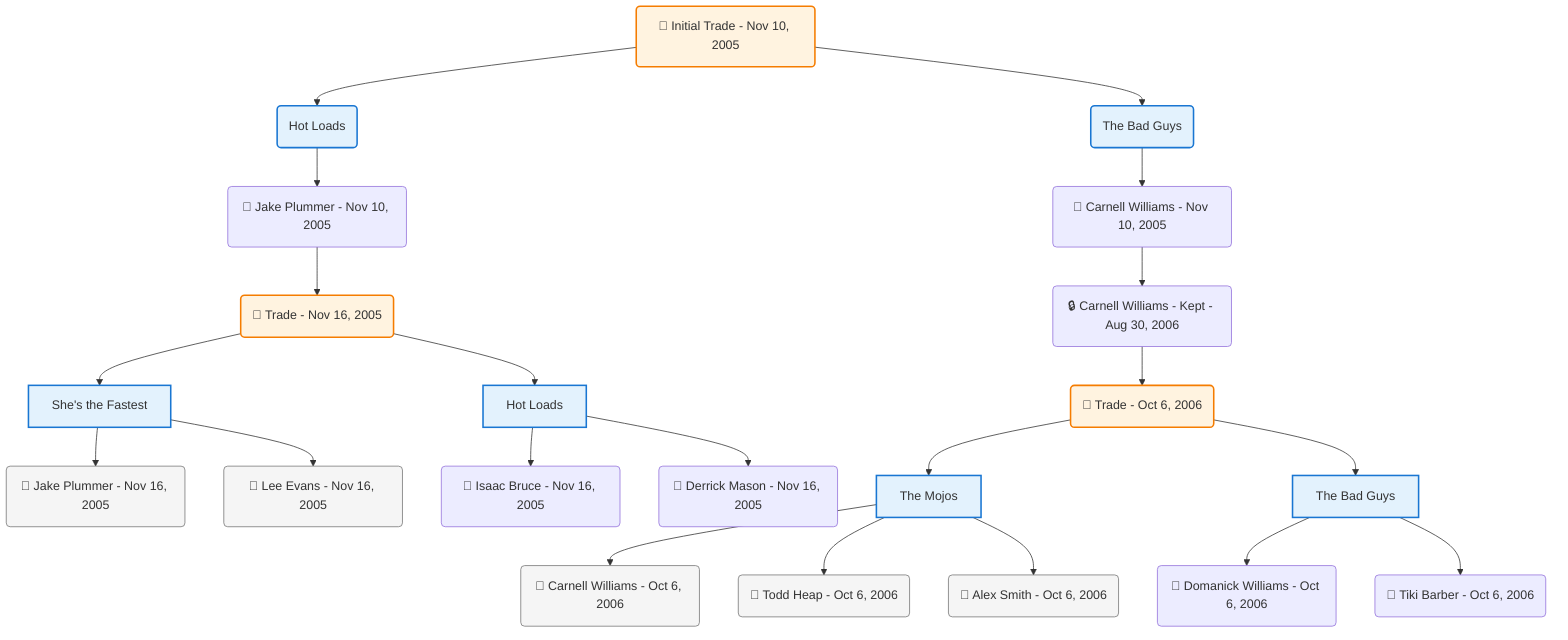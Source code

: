 flowchart TD

    TRADE_MAIN("🔄 Initial Trade - Nov 10, 2005")
    TEAM_1("Hot Loads")
    TEAM_2("The Bad Guys")
    NODE_4c2932d7-1e1a-4421-9aad-61642ade541c("🔄 Jake Plummer - Nov 10, 2005")
    TRADE_481a314d-2bf1-4e89-b525-27336309fb27_3("🔄 Trade - Nov 16, 2005")
    TEAM_4449259f-64af-44fd-9235-1facc0926234_4["She's the Fastest"]
    NODE_dd9740e3-ccfd-4b02-bbff-1935a00722bb("🔄 Jake Plummer - Nov 16, 2005")
    NODE_920ec44a-401f-4b74-b240-5a0ec0fbc8bb("🔄 Lee Evans - Nov 16, 2005")
    TEAM_8e9f18ff-62c3-40e8-bb10-32f74cf4ee33_5["Hot Loads"]
    NODE_91e1931d-f9b7-453e-aa07-7162e3caa4c2("🔄 Isaac Bruce - Nov 16, 2005")
    NODE_b6e4e873-9023-4563-8c44-ce1008afc077("🔄 Derrick Mason - Nov 16, 2005")
    NODE_8cacbb06-010a-4956-b5a0-ac4db901d506("🔄 Carnell Williams - Nov 10, 2005")
    NODE_d39189fb-0cee-4b30-b271-e3ee16a00da7("🔒 Carnell Williams - Kept - Aug 30, 2006")
    TRADE_0dbfafdb-2985-4837-abb6-429b8ad3f91c_6("🔄 Trade - Oct 6, 2006")
    TEAM_bbe2d0ad-54cf-4c22-be82-b2a5f262a157_7["The Mojos"]
    NODE_2fb38eab-3f9b-4adf-9ca6-ad8d6f4a428f("🔄 Carnell Williams - Oct 6, 2006")
    NODE_33f474a2-05ff-42fa-9c12-a8e4886a1beb("🔄 Todd Heap - Oct 6, 2006")
    NODE_684c2bfd-9996-4e0c-b7c8-fb86669287aa("🔄 Alex Smith - Oct 6, 2006")
    TEAM_b2220d1a-ff75-4622-9757-09978901110f_8["The Bad Guys"]
    NODE_1ca513a3-4529-474d-bb11-75329be4fb57("🔄 Domanick Williams - Oct 6, 2006")
    NODE_16596f91-3ff7-4052-9a5d-c2706e97e8d2("🔄 Tiki Barber - Oct 6, 2006")

    TRADE_MAIN --> TEAM_1
    TRADE_MAIN --> TEAM_2
    TEAM_1 --> NODE_4c2932d7-1e1a-4421-9aad-61642ade541c
    NODE_4c2932d7-1e1a-4421-9aad-61642ade541c --> TRADE_481a314d-2bf1-4e89-b525-27336309fb27_3
    TRADE_481a314d-2bf1-4e89-b525-27336309fb27_3 --> TEAM_4449259f-64af-44fd-9235-1facc0926234_4
    TEAM_4449259f-64af-44fd-9235-1facc0926234_4 --> NODE_dd9740e3-ccfd-4b02-bbff-1935a00722bb
    TEAM_4449259f-64af-44fd-9235-1facc0926234_4 --> NODE_920ec44a-401f-4b74-b240-5a0ec0fbc8bb
    TRADE_481a314d-2bf1-4e89-b525-27336309fb27_3 --> TEAM_8e9f18ff-62c3-40e8-bb10-32f74cf4ee33_5
    TEAM_8e9f18ff-62c3-40e8-bb10-32f74cf4ee33_5 --> NODE_91e1931d-f9b7-453e-aa07-7162e3caa4c2
    TEAM_8e9f18ff-62c3-40e8-bb10-32f74cf4ee33_5 --> NODE_b6e4e873-9023-4563-8c44-ce1008afc077
    TEAM_2 --> NODE_8cacbb06-010a-4956-b5a0-ac4db901d506
    NODE_8cacbb06-010a-4956-b5a0-ac4db901d506 --> NODE_d39189fb-0cee-4b30-b271-e3ee16a00da7
    NODE_d39189fb-0cee-4b30-b271-e3ee16a00da7 --> TRADE_0dbfafdb-2985-4837-abb6-429b8ad3f91c_6
    TRADE_0dbfafdb-2985-4837-abb6-429b8ad3f91c_6 --> TEAM_bbe2d0ad-54cf-4c22-be82-b2a5f262a157_7
    TEAM_bbe2d0ad-54cf-4c22-be82-b2a5f262a157_7 --> NODE_2fb38eab-3f9b-4adf-9ca6-ad8d6f4a428f
    TEAM_bbe2d0ad-54cf-4c22-be82-b2a5f262a157_7 --> NODE_33f474a2-05ff-42fa-9c12-a8e4886a1beb
    TEAM_bbe2d0ad-54cf-4c22-be82-b2a5f262a157_7 --> NODE_684c2bfd-9996-4e0c-b7c8-fb86669287aa
    TRADE_0dbfafdb-2985-4837-abb6-429b8ad3f91c_6 --> TEAM_b2220d1a-ff75-4622-9757-09978901110f_8
    TEAM_b2220d1a-ff75-4622-9757-09978901110f_8 --> NODE_1ca513a3-4529-474d-bb11-75329be4fb57
    TEAM_b2220d1a-ff75-4622-9757-09978901110f_8 --> NODE_16596f91-3ff7-4052-9a5d-c2706e97e8d2

    %% Node styling
    classDef teamNode fill:#e3f2fd,stroke:#1976d2,stroke-width:2px
    classDef tradeNode fill:#fff3e0,stroke:#f57c00,stroke-width:2px
    classDef playerNode fill:#f3e5f5,stroke:#7b1fa2,stroke-width:1px
    classDef nonRootPlayerNode fill:#f5f5f5,stroke:#757575,stroke-width:1px
    classDef endNode fill:#ffebee,stroke:#c62828,stroke-width:2px
    classDef waiverNode fill:#e8f5e8,stroke:#388e3c,stroke-width:2px
    classDef championshipNode fill:#fff9c4,stroke:#f57f17,stroke-width:3px

    class TEAM_1,TEAM_2,TEAM_4449259f-64af-44fd-9235-1facc0926234_4,TEAM_8e9f18ff-62c3-40e8-bb10-32f74cf4ee33_5,TEAM_bbe2d0ad-54cf-4c22-be82-b2a5f262a157_7,TEAM_b2220d1a-ff75-4622-9757-09978901110f_8 teamNode
    class NODE_dd9740e3-ccfd-4b02-bbff-1935a00722bb,NODE_920ec44a-401f-4b74-b240-5a0ec0fbc8bb,NODE_2fb38eab-3f9b-4adf-9ca6-ad8d6f4a428f,NODE_33f474a2-05ff-42fa-9c12-a8e4886a1beb,NODE_684c2bfd-9996-4e0c-b7c8-fb86669287aa nonRootPlayerNode
    class TRADE_MAIN,TRADE_481a314d-2bf1-4e89-b525-27336309fb27_3,TRADE_0dbfafdb-2985-4837-abb6-429b8ad3f91c_6 tradeNode